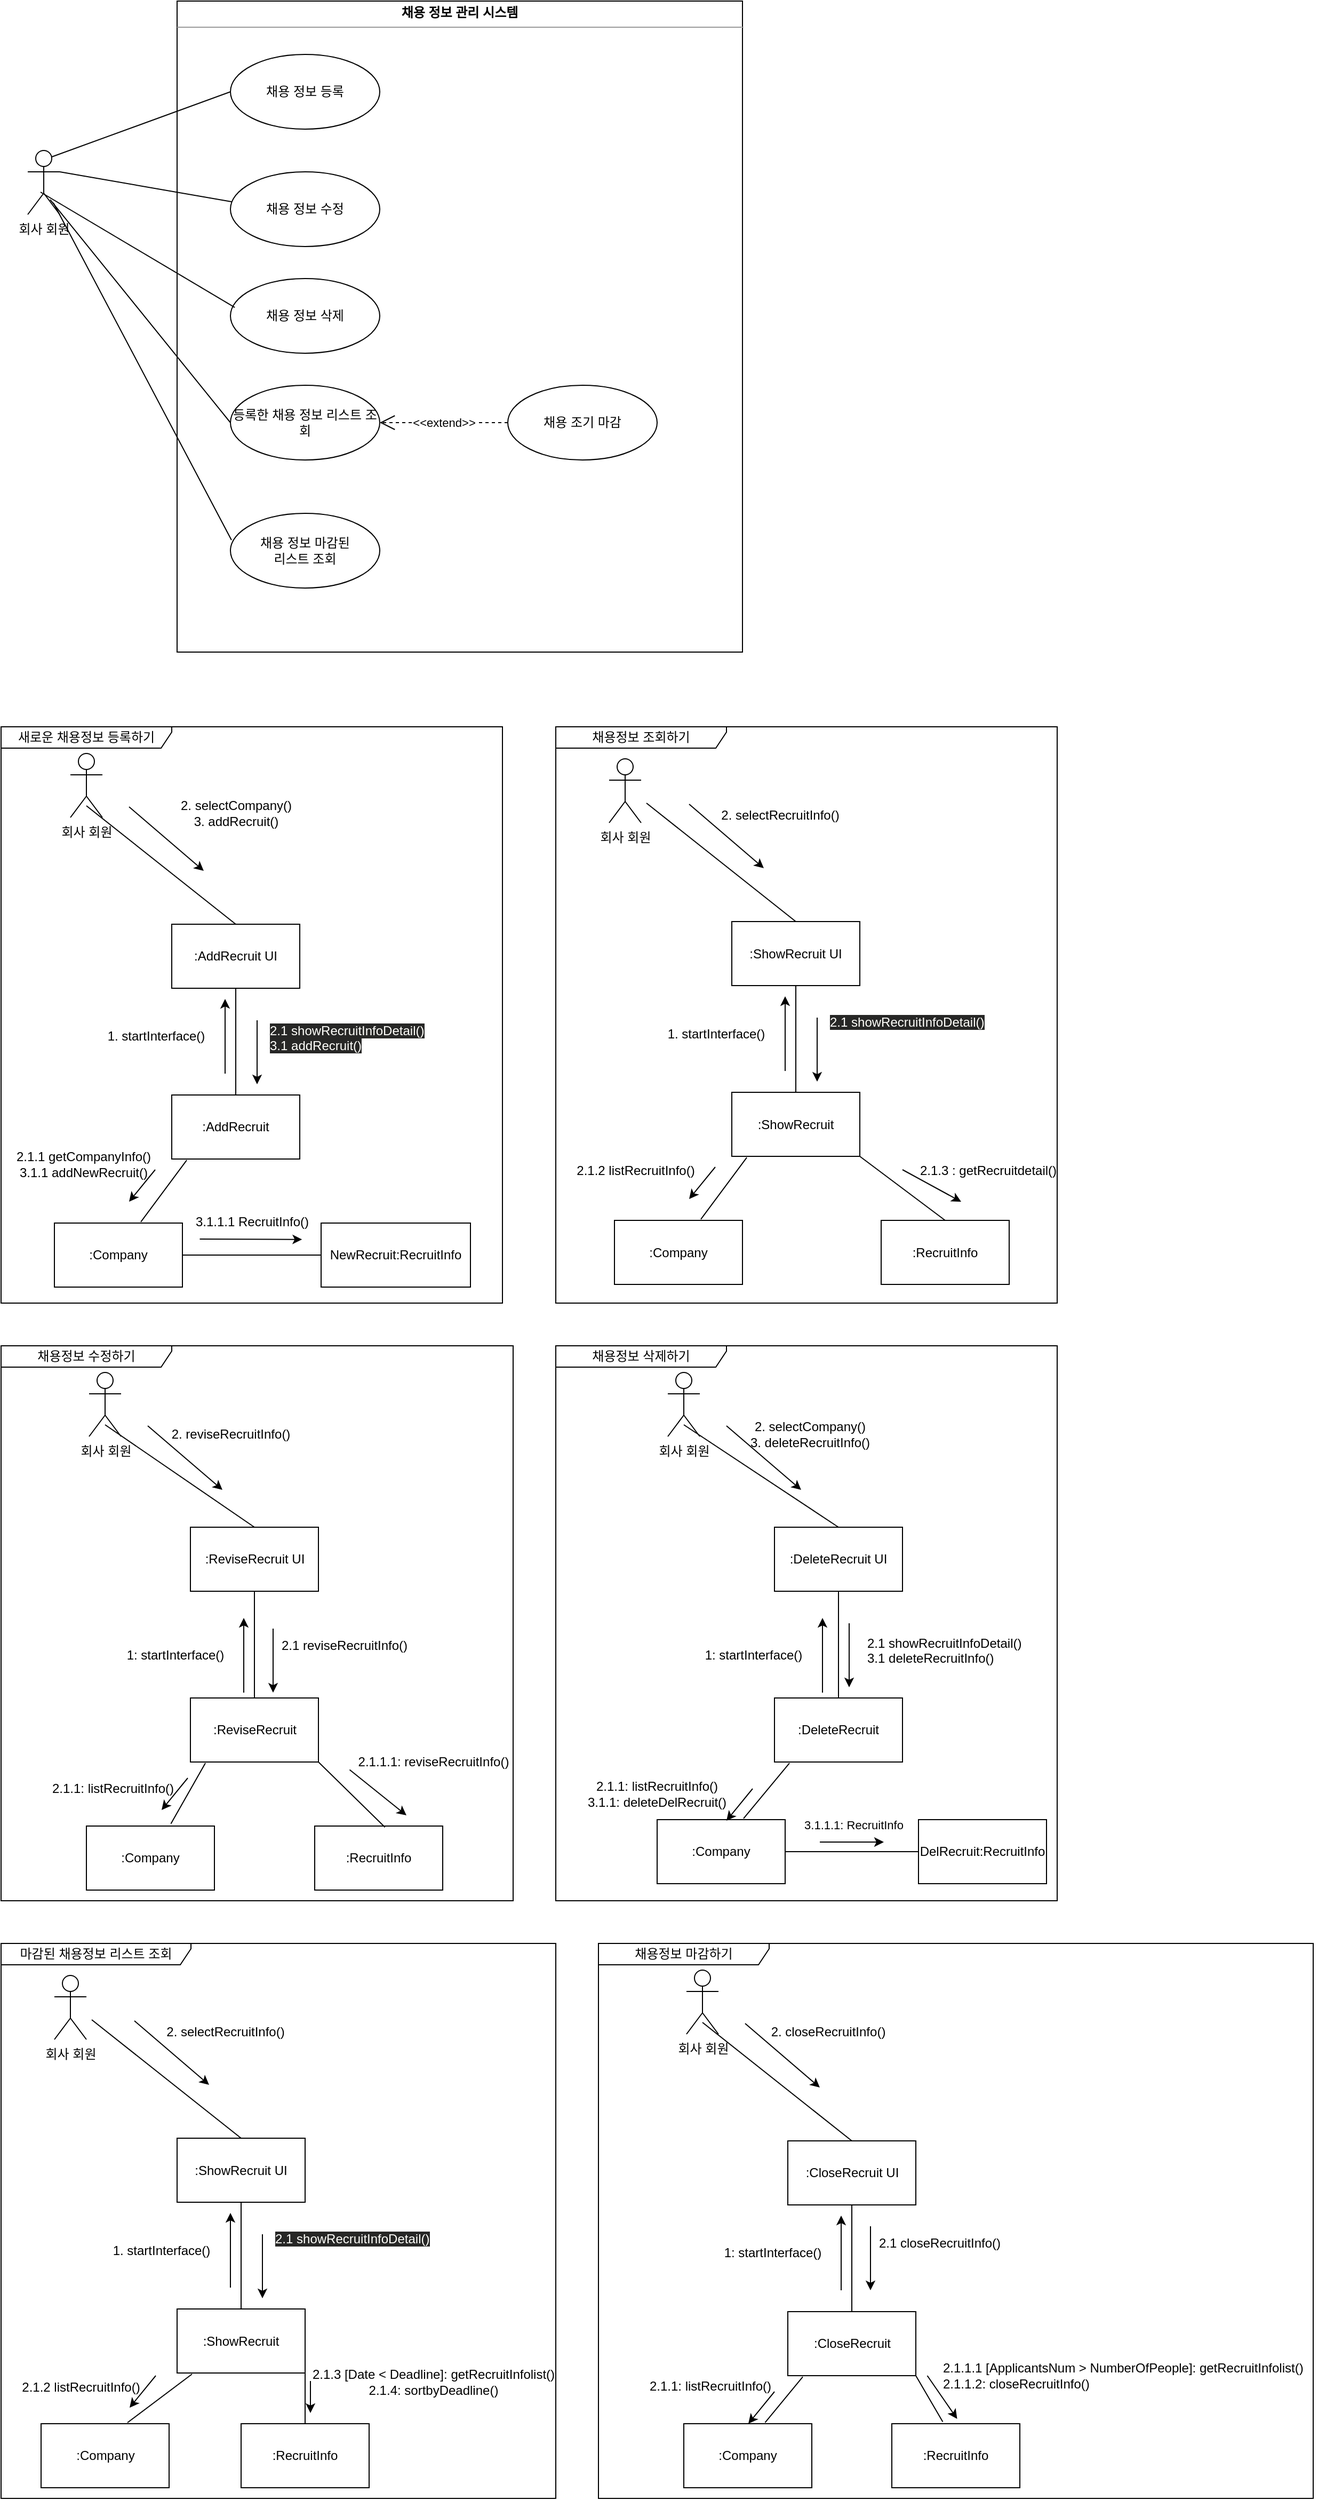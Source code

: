 <mxfile version="21.2.9" type="google">
  <diagram name="Page-1" id="b5b7bab2-c9e2-2cf4-8b2a-24fd1a2a6d21">
    <mxGraphModel grid="1" page="1" gridSize="10" guides="1" tooltips="1" connect="1" arrows="1" fold="1" pageScale="1" pageWidth="827" pageHeight="1169" background="none" math="0" shadow="0">
      <root>
        <mxCell id="0" />
        <mxCell id="1" parent="0" />
        <mxCell id="THvIdB2N3yqFJeVhvD4z-1" value="&lt;p style=&quot;margin:0px;margin-top:4px;text-align:center;&quot;&gt;&lt;b&gt;채용 정보 관리 시스템&lt;/b&gt;&lt;/p&gt;&lt;hr size=&quot;1&quot;&gt;&lt;div style=&quot;height:2px;&quot;&gt;&lt;/div&gt;" style="verticalAlign=top;align=left;overflow=fill;fontSize=12;fontFamily=Helvetica;html=1;whiteSpace=wrap;" vertex="1" parent="1">
          <mxGeometry x="165" y="20" width="530" height="610" as="geometry" />
        </mxCell>
        <mxCell id="THvIdB2N3yqFJeVhvD4z-2" value="회사 회원" style="shape=umlActor;verticalLabelPosition=bottom;verticalAlign=top;html=1;" vertex="1" parent="1">
          <mxGeometry x="25" y="160" width="30" height="60" as="geometry" />
        </mxCell>
        <mxCell id="THvIdB2N3yqFJeVhvD4z-3" value="채용 정보 등록" style="ellipse;whiteSpace=wrap;html=1;" vertex="1" parent="1">
          <mxGeometry x="215" y="70" width="140" height="70" as="geometry" />
        </mxCell>
        <mxCell id="THvIdB2N3yqFJeVhvD4z-4" value="등록한 채용 정보 리스트 조회" style="ellipse;whiteSpace=wrap;html=1;" vertex="1" parent="1">
          <mxGeometry x="215" y="380" width="140" height="70" as="geometry" />
        </mxCell>
        <mxCell id="THvIdB2N3yqFJeVhvD4z-5" value="채용 정보 마감된 &lt;br&gt;리스트 조회" style="ellipse;whiteSpace=wrap;html=1;" vertex="1" parent="1">
          <mxGeometry x="215" y="500" width="140" height="70" as="geometry" />
        </mxCell>
        <mxCell id="THvIdB2N3yqFJeVhvD4z-6" value="채용 정보 수정" style="ellipse;whiteSpace=wrap;html=1;" vertex="1" parent="1">
          <mxGeometry x="215" y="180" width="140" height="70" as="geometry" />
        </mxCell>
        <mxCell id="THvIdB2N3yqFJeVhvD4z-7" value="채용 조기 마감" style="ellipse;whiteSpace=wrap;html=1;" vertex="1" parent="1">
          <mxGeometry x="475" y="380" width="140" height="70" as="geometry" />
        </mxCell>
        <mxCell id="THvIdB2N3yqFJeVhvD4z-8" value="" style="endArrow=none;html=1;rounded=0;entryX=0;entryY=0.5;entryDx=0;entryDy=0;exitX=0.7;exitY=0.767;exitDx=0;exitDy=0;exitPerimeter=0;" edge="1" parent="1" source="THvIdB2N3yqFJeVhvD4z-2" target="THvIdB2N3yqFJeVhvD4z-4">
          <mxGeometry width="50" height="50" relative="1" as="geometry">
            <mxPoint x="59" y="179" as="sourcePoint" />
            <mxPoint x="227" y="143" as="targetPoint" />
          </mxGeometry>
        </mxCell>
        <mxCell id="THvIdB2N3yqFJeVhvD4z-9" value="" style="endArrow=none;html=1;rounded=0;entryX=0.007;entryY=0.357;entryDx=0;entryDy=0;entryPerimeter=0;exitX=0.8;exitY=0.817;exitDx=0;exitDy=0;exitPerimeter=0;" edge="1" parent="1" source="THvIdB2N3yqFJeVhvD4z-2" target="THvIdB2N3yqFJeVhvD4z-5">
          <mxGeometry width="50" height="50" relative="1" as="geometry">
            <mxPoint x="785" y="240" as="sourcePoint" />
            <mxPoint x="835" y="190" as="targetPoint" />
          </mxGeometry>
        </mxCell>
        <mxCell id="THvIdB2N3yqFJeVhvD4z-10" value="" style="endArrow=none;html=1;rounded=0;entryX=0;entryY=0.5;entryDx=0;entryDy=0;exitX=0.75;exitY=0.1;exitDx=0;exitDy=0;exitPerimeter=0;" edge="1" parent="1" source="THvIdB2N3yqFJeVhvD4z-2" target="THvIdB2N3yqFJeVhvD4z-3">
          <mxGeometry width="50" height="50" relative="1" as="geometry">
            <mxPoint x="5" y="100" as="sourcePoint" />
            <mxPoint x="55" y="50" as="targetPoint" />
          </mxGeometry>
        </mxCell>
        <mxCell id="THvIdB2N3yqFJeVhvD4z-11" value="" style="endArrow=none;html=1;rounded=0;entryX=0.007;entryY=0.4;entryDx=0;entryDy=0;entryPerimeter=0;exitX=1;exitY=0.333;exitDx=0;exitDy=0;exitPerimeter=0;" edge="1" parent="1" source="THvIdB2N3yqFJeVhvD4z-2" target="THvIdB2N3yqFJeVhvD4z-6">
          <mxGeometry width="50" height="50" relative="1" as="geometry">
            <mxPoint x="25" y="304" as="sourcePoint" />
            <mxPoint x="192" y="440" as="targetPoint" />
          </mxGeometry>
        </mxCell>
        <mxCell id="THvIdB2N3yqFJeVhvD4z-12" value="채용 정보 삭제" style="ellipse;whiteSpace=wrap;html=1;" vertex="1" parent="1">
          <mxGeometry x="215" y="280" width="140" height="70" as="geometry" />
        </mxCell>
        <mxCell id="THvIdB2N3yqFJeVhvD4z-13" value="" style="endArrow=none;html=1;rounded=0;entryX=0.029;entryY=0.386;entryDx=0;entryDy=0;entryPerimeter=0;exitX=0.4;exitY=0.65;exitDx=0;exitDy=0;exitPerimeter=0;" edge="1" parent="1" source="THvIdB2N3yqFJeVhvD4z-2" target="THvIdB2N3yqFJeVhvD4z-12">
          <mxGeometry width="50" height="50" relative="1" as="geometry">
            <mxPoint x="65" y="190" as="sourcePoint" />
            <mxPoint x="226" y="218" as="targetPoint" />
          </mxGeometry>
        </mxCell>
        <mxCell id="THvIdB2N3yqFJeVhvD4z-14" value="&amp;lt;&amp;lt;extend&amp;gt;&amp;gt;" style="endArrow=open;endSize=12;dashed=1;html=1;rounded=0;entryX=1;entryY=0.5;entryDx=0;entryDy=0;exitX=0;exitY=0.5;exitDx=0;exitDy=0;" edge="1" parent="1" source="THvIdB2N3yqFJeVhvD4z-7" target="THvIdB2N3yqFJeVhvD4z-4">
          <mxGeometry width="160" relative="1" as="geometry">
            <mxPoint x="445" y="350" as="sourcePoint" />
            <mxPoint x="605" y="350" as="targetPoint" />
          </mxGeometry>
        </mxCell>
        <mxCell id="_EsRxaXNr39jAv2G4_3R-1" value="회사 회원" style="shape=umlActor;verticalLabelPosition=bottom;verticalAlign=top;html=1;" vertex="1" parent="1">
          <mxGeometry x="65" y="725" width="30" height="60" as="geometry" />
        </mxCell>
        <mxCell id="Xb1e7kF9UDghLhpTketb-2" value=":AddRecruit UI" style="rounded=0;whiteSpace=wrap;html=1;" vertex="1" parent="1">
          <mxGeometry x="160" y="885" width="120" height="60" as="geometry" />
        </mxCell>
        <mxCell id="bZW9feNbAllSj9TjUGjz-1" value=":AddRecruit" style="whiteSpace=wrap;html=1;" vertex="1" parent="1">
          <mxGeometry x="160" y="1045" width="120" height="60" as="geometry" />
        </mxCell>
        <mxCell id="bZW9feNbAllSj9TjUGjz-7" value="" style="endArrow=none;html=1;rounded=0;entryX=0.5;entryY=0;entryDx=0;entryDy=0;exitX=0.5;exitY=0.817;exitDx=0;exitDy=0;exitPerimeter=0;" edge="1" parent="1" source="_EsRxaXNr39jAv2G4_3R-1" target="Xb1e7kF9UDghLhpTketb-2">
          <mxGeometry width="50" height="50" relative="1" as="geometry">
            <mxPoint x="200" y="865" as="sourcePoint" />
            <mxPoint x="250" y="815" as="targetPoint" />
          </mxGeometry>
        </mxCell>
        <mxCell id="bZW9feNbAllSj9TjUGjz-8" value="" style="endArrow=none;html=1;rounded=0;entryX=0.5;entryY=0;entryDx=0;entryDy=0;exitX=0.5;exitY=1;exitDx=0;exitDy=0;" edge="1" parent="1" source="Xb1e7kF9UDghLhpTketb-2" target="bZW9feNbAllSj9TjUGjz-1">
          <mxGeometry width="50" height="50" relative="1" as="geometry">
            <mxPoint x="295" y="1045" as="sourcePoint" />
            <mxPoint x="80" y="1055" as="targetPoint" />
          </mxGeometry>
        </mxCell>
        <mxCell id="bZW9feNbAllSj9TjUGjz-10" value="" style="endArrow=classic;html=1;rounded=0;" edge="1" parent="1">
          <mxGeometry width="50" height="50" relative="1" as="geometry">
            <mxPoint x="120" y="775" as="sourcePoint" />
            <mxPoint x="190" y="835" as="targetPoint" />
            <Array as="points" />
          </mxGeometry>
        </mxCell>
        <mxCell id="bZW9feNbAllSj9TjUGjz-18" value="" style="endArrow=classic;html=1;rounded=0;" edge="1" parent="1">
          <mxGeometry width="50" height="50" relative="1" as="geometry">
            <mxPoint x="240" y="975" as="sourcePoint" />
            <mxPoint x="240" y="1035" as="targetPoint" />
          </mxGeometry>
        </mxCell>
        <mxCell id="bZW9feNbAllSj9TjUGjz-19" value="&lt;span data-darkreader-inline-bgcolor=&quot;&quot; data-darkreader-inline-color=&quot;&quot; style=&quot;color: rgb(255, 255, 251); font-family: Helvetica; font-size: 12px; font-style: normal; font-variant-ligatures: normal; font-variant-caps: normal; font-weight: 400; letter-spacing: normal; orphans: 2; text-align: center; text-indent: 0px; text-transform: none; widows: 2; word-spacing: 0px; -webkit-text-stroke-width: 0px; background-color: rgb(39, 39, 38); text-decoration-thickness: initial; text-decoration-style: initial; text-decoration-color: initial; float: none; --darkreader-inline-color: #ffffec; --darkreader-inline-bgcolor: #2b2b29; display: inline !important;&quot;&gt;2.1 showRecruitInfoDetail()&lt;br&gt;3.1 addRecruit()&lt;br&gt;&lt;/span&gt;" style="text;whiteSpace=wrap;html=1;" vertex="1" parent="1">
          <mxGeometry x="250" y="971" width="156" height="20" as="geometry" />
        </mxCell>
        <mxCell id="bZW9feNbAllSj9TjUGjz-21" value="새로운 채용정보 등록하기" style="shape=umlFrame;whiteSpace=wrap;html=1;pointerEvents=0;width=160;height=20;" vertex="1" parent="1">
          <mxGeometry y="700" width="470" height="540" as="geometry" />
        </mxCell>
        <mxCell id="K71paMH0ZI0jcNfA3QA--1" value="NewRecruit:RecruitInfo" style="whiteSpace=wrap;html=1;" vertex="1" parent="1">
          <mxGeometry x="300" y="1165" width="140" height="60" as="geometry" />
        </mxCell>
        <mxCell id="K71paMH0ZI0jcNfA3QA--2" value=":Company" style="whiteSpace=wrap;html=1;" vertex="1" parent="1">
          <mxGeometry x="50" y="1165" width="120" height="60" as="geometry" />
        </mxCell>
        <mxCell id="K71paMH0ZI0jcNfA3QA--4" value="" style="endArrow=none;html=1;rounded=0;entryX=0.117;entryY=1.017;entryDx=0;entryDy=0;entryPerimeter=0;exitX=0.675;exitY=-0.017;exitDx=0;exitDy=0;exitPerimeter=0;" edge="1" parent="1" source="K71paMH0ZI0jcNfA3QA--2" target="bZW9feNbAllSj9TjUGjz-1">
          <mxGeometry width="50" height="50" relative="1" as="geometry">
            <mxPoint x="220" y="1015" as="sourcePoint" />
            <mxPoint x="270" y="965" as="targetPoint" />
          </mxGeometry>
        </mxCell>
        <mxCell id="K71paMH0ZI0jcNfA3QA--5" value="2.1.1 getCompanyInfo()&lt;br&gt;3.1.1 addNewRecruit()" style="text;html=1;strokeColor=none;fillColor=none;align=center;verticalAlign=middle;whiteSpace=wrap;rounded=0;" vertex="1" parent="1">
          <mxGeometry x="10" y="1095" width="135" height="30" as="geometry" />
        </mxCell>
        <mxCell id="K71paMH0ZI0jcNfA3QA--6" value="1. startInterface()" style="text;html=1;align=center;verticalAlign=middle;resizable=0;points=[];autosize=1;strokeColor=none;fillColor=none;" vertex="1" parent="1">
          <mxGeometry x="90" y="975" width="110" height="30" as="geometry" />
        </mxCell>
        <mxCell id="K71paMH0ZI0jcNfA3QA--7" value="" style="endArrow=classic;html=1;rounded=0;" edge="1" parent="1">
          <mxGeometry width="50" height="50" relative="1" as="geometry">
            <mxPoint x="210" y="1025" as="sourcePoint" />
            <mxPoint x="210" y="955" as="targetPoint" />
          </mxGeometry>
        </mxCell>
        <mxCell id="K71paMH0ZI0jcNfA3QA--8" value="2. selectCompany()&lt;br&gt;3. addRecruit()" style="text;html=1;align=center;verticalAlign=middle;resizable=0;points=[];autosize=1;strokeColor=none;fillColor=none;" vertex="1" parent="1">
          <mxGeometry x="155" y="761" width="130" height="40" as="geometry" />
        </mxCell>
        <mxCell id="K71paMH0ZI0jcNfA3QA--10" value="" style="endArrow=classic;html=1;rounded=0;" edge="1" parent="1">
          <mxGeometry width="50" height="50" relative="1" as="geometry">
            <mxPoint x="144.5" y="1115" as="sourcePoint" />
            <mxPoint x="120" y="1145" as="targetPoint" />
          </mxGeometry>
        </mxCell>
        <mxCell id="K71paMH0ZI0jcNfA3QA--27" value="회사 회원" style="shape=umlActor;verticalLabelPosition=bottom;verticalAlign=top;html=1;" vertex="1" parent="1">
          <mxGeometry x="570" y="730" width="30" height="60" as="geometry" />
        </mxCell>
        <mxCell id="K71paMH0ZI0jcNfA3QA--28" value=":ShowRecruit UI" style="rounded=0;whiteSpace=wrap;html=1;" vertex="1" parent="1">
          <mxGeometry x="685" y="882.5" width="120" height="60" as="geometry" />
        </mxCell>
        <mxCell id="K71paMH0ZI0jcNfA3QA--29" value=":ShowRecruit" style="whiteSpace=wrap;html=1;" vertex="1" parent="1">
          <mxGeometry x="685" y="1042.5" width="120" height="60" as="geometry" />
        </mxCell>
        <mxCell id="K71paMH0ZI0jcNfA3QA--30" value="" style="endArrow=none;html=1;rounded=0;entryX=0.5;entryY=0;entryDx=0;entryDy=0;exitX=0.5;exitY=0.817;exitDx=0;exitDy=0;exitPerimeter=0;" edge="1" parent="1" target="K71paMH0ZI0jcNfA3QA--28">
          <mxGeometry width="50" height="50" relative="1" as="geometry">
            <mxPoint x="605" y="771.52" as="sourcePoint" />
            <mxPoint x="775" y="812.5" as="targetPoint" />
          </mxGeometry>
        </mxCell>
        <mxCell id="K71paMH0ZI0jcNfA3QA--31" value="" style="endArrow=none;html=1;rounded=0;entryX=0.5;entryY=0;entryDx=0;entryDy=0;exitX=0.5;exitY=1;exitDx=0;exitDy=0;" edge="1" parent="1" source="K71paMH0ZI0jcNfA3QA--28" target="K71paMH0ZI0jcNfA3QA--29">
          <mxGeometry width="50" height="50" relative="1" as="geometry">
            <mxPoint x="820" y="1042.5" as="sourcePoint" />
            <mxPoint x="605" y="1052.5" as="targetPoint" />
          </mxGeometry>
        </mxCell>
        <mxCell id="K71paMH0ZI0jcNfA3QA--32" value="" style="endArrow=classic;html=1;rounded=0;" edge="1" parent="1">
          <mxGeometry width="50" height="50" relative="1" as="geometry">
            <mxPoint x="645" y="772.5" as="sourcePoint" />
            <mxPoint x="715" y="832.5" as="targetPoint" />
            <Array as="points" />
          </mxGeometry>
        </mxCell>
        <mxCell id="K71paMH0ZI0jcNfA3QA--33" value="" style="endArrow=classic;html=1;rounded=0;" edge="1" parent="1">
          <mxGeometry width="50" height="50" relative="1" as="geometry">
            <mxPoint x="765" y="972.5" as="sourcePoint" />
            <mxPoint x="765" y="1032.5" as="targetPoint" />
          </mxGeometry>
        </mxCell>
        <mxCell id="K71paMH0ZI0jcNfA3QA--34" value="&lt;span data-darkreader-inline-bgcolor=&quot;&quot; data-darkreader-inline-color=&quot;&quot; style=&quot;color: rgb(255, 255, 251); font-family: Helvetica; font-size: 12px; font-style: normal; font-variant-ligatures: normal; font-variant-caps: normal; font-weight: 400; letter-spacing: normal; orphans: 2; text-align: center; text-indent: 0px; text-transform: none; widows: 2; word-spacing: 0px; -webkit-text-stroke-width: 0px; background-color: rgb(39, 39, 38); text-decoration-thickness: initial; text-decoration-style: initial; text-decoration-color: initial; float: none; --darkreader-inline-color: #ffffec; --darkreader-inline-bgcolor: #2b2b29; display: inline !important;&quot;&gt;2.1 showRecruitInfoDetail()&lt;/span&gt;" style="text;whiteSpace=wrap;html=1;" vertex="1" parent="1">
          <mxGeometry x="775" y="962.5" width="185" height="20" as="geometry" />
        </mxCell>
        <mxCell id="K71paMH0ZI0jcNfA3QA--35" value="채용정보 조회하기" style="shape=umlFrame;whiteSpace=wrap;html=1;pointerEvents=0;width=160;height=20;" vertex="1" parent="1">
          <mxGeometry x="520" y="700" width="470" height="540" as="geometry" />
        </mxCell>
        <mxCell id="K71paMH0ZI0jcNfA3QA--36" value=":RecruitInfo" style="whiteSpace=wrap;html=1;" vertex="1" parent="1">
          <mxGeometry x="825" y="1162.5" width="120" height="60" as="geometry" />
        </mxCell>
        <mxCell id="K71paMH0ZI0jcNfA3QA--37" value=":Company" style="whiteSpace=wrap;html=1;" vertex="1" parent="1">
          <mxGeometry x="575" y="1162.5" width="120" height="60" as="geometry" />
        </mxCell>
        <mxCell id="K71paMH0ZI0jcNfA3QA--38" value="" style="endArrow=none;html=1;rounded=0;entryX=0.5;entryY=0;entryDx=0;entryDy=0;exitX=1;exitY=1;exitDx=0;exitDy=0;" edge="1" parent="1" source="K71paMH0ZI0jcNfA3QA--29" target="K71paMH0ZI0jcNfA3QA--36">
          <mxGeometry width="50" height="50" relative="1" as="geometry">
            <mxPoint x="745" y="1012.5" as="sourcePoint" />
            <mxPoint x="795" y="962.5" as="targetPoint" />
          </mxGeometry>
        </mxCell>
        <mxCell id="K71paMH0ZI0jcNfA3QA--39" value="" style="endArrow=none;html=1;rounded=0;entryX=0.117;entryY=1.017;entryDx=0;entryDy=0;entryPerimeter=0;exitX=0.675;exitY=-0.017;exitDx=0;exitDy=0;exitPerimeter=0;" edge="1" parent="1" source="K71paMH0ZI0jcNfA3QA--37" target="K71paMH0ZI0jcNfA3QA--29">
          <mxGeometry width="50" height="50" relative="1" as="geometry">
            <mxPoint x="745" y="1012.5" as="sourcePoint" />
            <mxPoint x="795" y="962.5" as="targetPoint" />
          </mxGeometry>
        </mxCell>
        <mxCell id="K71paMH0ZI0jcNfA3QA--40" value="&lt;span style=&quot;text-align: left;&quot;&gt;2.1.2 listRecruitInfo()&lt;/span&gt;" style="text;html=1;strokeColor=none;fillColor=none;align=center;verticalAlign=middle;whiteSpace=wrap;rounded=0;" vertex="1" parent="1">
          <mxGeometry x="530" y="1100.5" width="130" height="30" as="geometry" />
        </mxCell>
        <mxCell id="K71paMH0ZI0jcNfA3QA--41" value="1. startInterface()" style="text;html=1;align=center;verticalAlign=middle;resizable=0;points=[];autosize=1;strokeColor=none;fillColor=none;" vertex="1" parent="1">
          <mxGeometry x="615" y="972.5" width="110" height="30" as="geometry" />
        </mxCell>
        <mxCell id="K71paMH0ZI0jcNfA3QA--42" value="" style="endArrow=classic;html=1;rounded=0;" edge="1" parent="1">
          <mxGeometry width="50" height="50" relative="1" as="geometry">
            <mxPoint x="735" y="1022.5" as="sourcePoint" />
            <mxPoint x="735" y="952.5" as="targetPoint" />
          </mxGeometry>
        </mxCell>
        <mxCell id="K71paMH0ZI0jcNfA3QA--43" value="2. selectRecruitInfo()" style="text;html=1;align=center;verticalAlign=middle;resizable=0;points=[];autosize=1;strokeColor=none;fillColor=none;" vertex="1" parent="1">
          <mxGeometry x="665" y="767.5" width="130" height="30" as="geometry" />
        </mxCell>
        <mxCell id="K71paMH0ZI0jcNfA3QA--44" value="" style="endArrow=classic;html=1;rounded=0;" edge="1" parent="1">
          <mxGeometry width="50" height="50" relative="1" as="geometry">
            <mxPoint x="669.5" y="1112.5" as="sourcePoint" />
            <mxPoint x="645" y="1142.5" as="targetPoint" />
          </mxGeometry>
        </mxCell>
        <mxCell id="K71paMH0ZI0jcNfA3QA--61" value="2.1.3 : getRecruitdetail()" style="text;html=1;align=center;verticalAlign=middle;resizable=0;points=[];autosize=1;strokeColor=none;fillColor=none;" vertex="1" parent="1">
          <mxGeometry x="850" y="1100.5" width="150" height="30" as="geometry" />
        </mxCell>
        <mxCell id="K71paMH0ZI0jcNfA3QA--93" value="회사 회원" style="shape=umlActor;verticalLabelPosition=bottom;verticalAlign=top;html=1;" vertex="1" parent="1">
          <mxGeometry x="82.5" y="1305" width="30" height="60" as="geometry" />
        </mxCell>
        <mxCell id="K71paMH0ZI0jcNfA3QA--94" value=":ReviseRecruit UI" style="rounded=0;whiteSpace=wrap;html=1;" vertex="1" parent="1">
          <mxGeometry x="177.5" y="1450" width="120" height="60" as="geometry" />
        </mxCell>
        <mxCell id="K71paMH0ZI0jcNfA3QA--95" value=":ReviseRecruit" style="whiteSpace=wrap;html=1;" vertex="1" parent="1">
          <mxGeometry x="177.5" y="1610" width="120" height="60" as="geometry" />
        </mxCell>
        <mxCell id="K71paMH0ZI0jcNfA3QA--96" value="" style="endArrow=none;html=1;rounded=0;entryX=0.5;entryY=0;entryDx=0;entryDy=0;exitX=0.5;exitY=0.817;exitDx=0;exitDy=0;exitPerimeter=0;" edge="1" parent="1" source="K71paMH0ZI0jcNfA3QA--93" target="K71paMH0ZI0jcNfA3QA--94">
          <mxGeometry width="50" height="50" relative="1" as="geometry">
            <mxPoint x="217.5" y="1445" as="sourcePoint" />
            <mxPoint x="267.5" y="1395" as="targetPoint" />
          </mxGeometry>
        </mxCell>
        <mxCell id="K71paMH0ZI0jcNfA3QA--97" value="" style="endArrow=none;html=1;rounded=0;entryX=0.5;entryY=0;entryDx=0;entryDy=0;exitX=0.5;exitY=1;exitDx=0;exitDy=0;" edge="1" parent="1" source="K71paMH0ZI0jcNfA3QA--94" target="K71paMH0ZI0jcNfA3QA--95">
          <mxGeometry width="50" height="50" relative="1" as="geometry">
            <mxPoint x="312.5" y="1625" as="sourcePoint" />
            <mxPoint x="97.5" y="1635" as="targetPoint" />
          </mxGeometry>
        </mxCell>
        <mxCell id="K71paMH0ZI0jcNfA3QA--98" value="" style="endArrow=classic;html=1;rounded=0;" edge="1" parent="1">
          <mxGeometry width="50" height="50" relative="1" as="geometry">
            <mxPoint x="137.5" y="1355" as="sourcePoint" />
            <mxPoint x="207.5" y="1415" as="targetPoint" />
            <Array as="points" />
          </mxGeometry>
        </mxCell>
        <mxCell id="K71paMH0ZI0jcNfA3QA--99" value="" style="endArrow=classic;html=1;rounded=0;" edge="1" parent="1">
          <mxGeometry width="50" height="50" relative="1" as="geometry">
            <mxPoint x="255" y="1545" as="sourcePoint" />
            <mxPoint x="255" y="1605" as="targetPoint" />
          </mxGeometry>
        </mxCell>
        <mxCell id="K71paMH0ZI0jcNfA3QA--100" value="2.1 reviseRecruitInfo()" style="text;whiteSpace=wrap;html=1;" vertex="1" parent="1">
          <mxGeometry x="261" y="1547" width="122.5" height="15" as="geometry" />
        </mxCell>
        <mxCell id="K71paMH0ZI0jcNfA3QA--101" value="채용정보 수정하기" style="shape=umlFrame;whiteSpace=wrap;html=1;pointerEvents=0;width=160;height=20;" vertex="1" parent="1">
          <mxGeometry y="1280" width="480" height="520" as="geometry" />
        </mxCell>
        <mxCell id="K71paMH0ZI0jcNfA3QA--102" value=":RecruitInfo" style="whiteSpace=wrap;html=1;" vertex="1" parent="1">
          <mxGeometry x="294" y="1730" width="120" height="60" as="geometry" />
        </mxCell>
        <mxCell id="K71paMH0ZI0jcNfA3QA--103" value=":Company" style="whiteSpace=wrap;html=1;" vertex="1" parent="1">
          <mxGeometry x="80" y="1730" width="120" height="60" as="geometry" />
        </mxCell>
        <mxCell id="K71paMH0ZI0jcNfA3QA--104" value="" style="endArrow=none;html=1;rounded=0;entryX=0.549;entryY=0.019;entryDx=0;entryDy=0;exitX=1;exitY=1;exitDx=0;exitDy=0;entryPerimeter=0;" edge="1" parent="1" source="K71paMH0ZI0jcNfA3QA--95" target="K71paMH0ZI0jcNfA3QA--102">
          <mxGeometry width="50" height="50" relative="1" as="geometry">
            <mxPoint x="237.5" y="1595" as="sourcePoint" />
            <mxPoint x="377.5" y="1745.0" as="targetPoint" />
          </mxGeometry>
        </mxCell>
        <mxCell id="K71paMH0ZI0jcNfA3QA--105" value="" style="endArrow=none;html=1;rounded=0;entryX=0.117;entryY=1.017;entryDx=0;entryDy=0;entryPerimeter=0;exitX=0.66;exitY=-0.036;exitDx=0;exitDy=0;exitPerimeter=0;" edge="1" parent="1" source="K71paMH0ZI0jcNfA3QA--103" target="K71paMH0ZI0jcNfA3QA--95">
          <mxGeometry width="50" height="50" relative="1" as="geometry">
            <mxPoint x="148.5" y="1743.98" as="sourcePoint" />
            <mxPoint x="287.5" y="1545" as="targetPoint" />
          </mxGeometry>
        </mxCell>
        <mxCell id="K71paMH0ZI0jcNfA3QA--106" value="&lt;span style=&quot;text-align: left;&quot;&gt;2.1.1: listRecruitInfo(&lt;/span&gt;&lt;span style=&quot;text-align: left;&quot;&gt;)&lt;/span&gt;" style="text;html=1;strokeColor=none;fillColor=none;align=center;verticalAlign=middle;whiteSpace=wrap;rounded=0;" vertex="1" parent="1">
          <mxGeometry x="40" y="1685" width="130" height="20" as="geometry" />
        </mxCell>
        <mxCell id="K71paMH0ZI0jcNfA3QA--107" value="1: startInterface()" style="text;html=1;align=center;verticalAlign=middle;resizable=0;points=[];autosize=1;strokeColor=none;fillColor=none;" vertex="1" parent="1">
          <mxGeometry x="107.5" y="1555" width="110" height="30" as="geometry" />
        </mxCell>
        <mxCell id="K71paMH0ZI0jcNfA3QA--108" value="" style="endArrow=classic;html=1;rounded=0;" edge="1" parent="1">
          <mxGeometry width="50" height="50" relative="1" as="geometry">
            <mxPoint x="227.5" y="1605" as="sourcePoint" />
            <mxPoint x="227.5" y="1535" as="targetPoint" />
          </mxGeometry>
        </mxCell>
        <mxCell id="K71paMH0ZI0jcNfA3QA--109" value="2. reviseRecruitInfo()" style="text;html=1;align=center;verticalAlign=middle;resizable=0;points=[];autosize=1;strokeColor=none;fillColor=none;" vertex="1" parent="1">
          <mxGeometry x="150" y="1348" width="130" height="30" as="geometry" />
        </mxCell>
        <mxCell id="K71paMH0ZI0jcNfA3QA--110" value="" style="endArrow=classic;html=1;rounded=0;" edge="1" parent="1">
          <mxGeometry width="50" height="50" relative="1" as="geometry">
            <mxPoint x="175" y="1685" as="sourcePoint" />
            <mxPoint x="150.5" y="1715" as="targetPoint" />
          </mxGeometry>
        </mxCell>
        <mxCell id="K71paMH0ZI0jcNfA3QA--121" value="2.1.1.1: reviseRecruitInfo()" style="text;html=1;align=center;verticalAlign=middle;resizable=0;points=[];autosize=1;strokeColor=none;fillColor=none;" vertex="1" parent="1">
          <mxGeometry x="325" y="1655" width="160" height="30" as="geometry" />
        </mxCell>
        <mxCell id="K71paMH0ZI0jcNfA3QA--260" value="" style="endArrow=classic;html=1;rounded=0;" edge="1" parent="1">
          <mxGeometry width="50" height="50" relative="1" as="geometry">
            <mxPoint x="845" y="1115" as="sourcePoint" />
            <mxPoint x="900" y="1145" as="targetPoint" />
            <Array as="points" />
          </mxGeometry>
        </mxCell>
        <mxCell id="K71paMH0ZI0jcNfA3QA--261" value="" style="endArrow=classic;html=1;rounded=0;exitX=0.011;exitY=0.743;exitDx=0;exitDy=0;exitPerimeter=0;" edge="1" parent="1" source="K71paMH0ZI0jcNfA3QA--121">
          <mxGeometry width="50" height="50" relative="1" as="geometry">
            <mxPoint x="350" y="1709" as="sourcePoint" />
            <mxPoint x="380" y="1720" as="targetPoint" />
            <Array as="points" />
          </mxGeometry>
        </mxCell>
        <mxCell id="EixyRkAgwoJFA63Q9zNU-20" value="회사 회원" style="shape=umlActor;verticalLabelPosition=bottom;verticalAlign=top;html=1;" vertex="1" parent="1">
          <mxGeometry x="625" y="1305" width="30" height="60" as="geometry" />
        </mxCell>
        <mxCell id="EixyRkAgwoJFA63Q9zNU-21" value=":DeleteRecruit UI" style="rounded=0;whiteSpace=wrap;html=1;" vertex="1" parent="1">
          <mxGeometry x="725" y="1450" width="120" height="60" as="geometry" />
        </mxCell>
        <mxCell id="EixyRkAgwoJFA63Q9zNU-22" value=":DeleteRecruit" style="whiteSpace=wrap;html=1;" vertex="1" parent="1">
          <mxGeometry x="725" y="1610" width="120" height="60" as="geometry" />
        </mxCell>
        <mxCell id="EixyRkAgwoJFA63Q9zNU-23" value="" style="endArrow=none;html=1;rounded=0;entryX=0.5;entryY=0;entryDx=0;entryDy=0;exitX=0.5;exitY=0.817;exitDx=0;exitDy=0;exitPerimeter=0;" edge="1" parent="1" source="EixyRkAgwoJFA63Q9zNU-20" target="EixyRkAgwoJFA63Q9zNU-21">
          <mxGeometry width="50" height="50" relative="1" as="geometry">
            <mxPoint x="760" y="1445" as="sourcePoint" />
            <mxPoint x="810" y="1395" as="targetPoint" />
          </mxGeometry>
        </mxCell>
        <mxCell id="EixyRkAgwoJFA63Q9zNU-24" value="" style="endArrow=none;html=1;rounded=0;entryX=0.5;entryY=0;entryDx=0;entryDy=0;exitX=0.5;exitY=1;exitDx=0;exitDy=0;" edge="1" parent="1" source="EixyRkAgwoJFA63Q9zNU-21" target="EixyRkAgwoJFA63Q9zNU-22">
          <mxGeometry width="50" height="50" relative="1" as="geometry">
            <mxPoint x="855" y="1625" as="sourcePoint" />
            <mxPoint x="640" y="1635" as="targetPoint" />
          </mxGeometry>
        </mxCell>
        <mxCell id="EixyRkAgwoJFA63Q9zNU-25" value="" style="endArrow=classic;html=1;rounded=0;" edge="1" parent="1">
          <mxGeometry width="50" height="50" relative="1" as="geometry">
            <mxPoint x="680" y="1355" as="sourcePoint" />
            <mxPoint x="750" y="1415" as="targetPoint" />
            <Array as="points" />
          </mxGeometry>
        </mxCell>
        <mxCell id="EixyRkAgwoJFA63Q9zNU-26" value="" style="endArrow=classic;html=1;rounded=0;" edge="1" parent="1">
          <mxGeometry width="50" height="50" relative="1" as="geometry">
            <mxPoint x="795" y="1540" as="sourcePoint" />
            <mxPoint x="795" y="1600" as="targetPoint" />
          </mxGeometry>
        </mxCell>
        <mxCell id="EixyRkAgwoJFA63Q9zNU-27" value="2.1 showRecruitInfoDetail()&lt;br&gt;3.1 deleteRecruitInfo()" style="text;whiteSpace=wrap;html=1;" vertex="1" parent="1">
          <mxGeometry x="810" y="1545" width="156" height="20" as="geometry" />
        </mxCell>
        <mxCell id="EixyRkAgwoJFA63Q9zNU-28" value="채용정보 삭제하기" style="shape=umlFrame;whiteSpace=wrap;html=1;pointerEvents=0;width=160;height=20;" vertex="1" parent="1">
          <mxGeometry x="520" y="1280" width="470" height="520" as="geometry" />
        </mxCell>
        <mxCell id="EixyRkAgwoJFA63Q9zNU-29" value="DelRecruit:RecruitInfo" style="whiteSpace=wrap;html=1;" vertex="1" parent="1">
          <mxGeometry x="860" y="1724" width="120" height="60" as="geometry" />
        </mxCell>
        <mxCell id="EixyRkAgwoJFA63Q9zNU-30" value=":Company" style="whiteSpace=wrap;html=1;" vertex="1" parent="1">
          <mxGeometry x="615" y="1724" width="120" height="60" as="geometry" />
        </mxCell>
        <mxCell id="EixyRkAgwoJFA63Q9zNU-32" value="" style="endArrow=none;html=1;rounded=0;entryX=0.117;entryY=1.017;entryDx=0;entryDy=0;entryPerimeter=0;exitX=0.675;exitY=-0.017;exitDx=0;exitDy=0;exitPerimeter=0;" edge="1" parent="1" source="EixyRkAgwoJFA63Q9zNU-30" target="EixyRkAgwoJFA63Q9zNU-22">
          <mxGeometry width="50" height="50" relative="1" as="geometry">
            <mxPoint x="780" y="1595" as="sourcePoint" />
            <mxPoint x="830" y="1545" as="targetPoint" />
          </mxGeometry>
        </mxCell>
        <mxCell id="EixyRkAgwoJFA63Q9zNU-33" value="1: startInterface()" style="text;html=1;align=center;verticalAlign=middle;resizable=0;points=[];autosize=1;strokeColor=none;fillColor=none;" vertex="1" parent="1">
          <mxGeometry x="650" y="1555" width="110" height="30" as="geometry" />
        </mxCell>
        <mxCell id="EixyRkAgwoJFA63Q9zNU-34" value="" style="endArrow=classic;html=1;rounded=0;" edge="1" parent="1">
          <mxGeometry width="50" height="50" relative="1" as="geometry">
            <mxPoint x="770" y="1605" as="sourcePoint" />
            <mxPoint x="770" y="1535" as="targetPoint" />
          </mxGeometry>
        </mxCell>
        <mxCell id="EixyRkAgwoJFA63Q9zNU-35" value="2. selectCompany()&lt;br&gt;3. deleteRecruitInfo()" style="text;html=1;align=center;verticalAlign=middle;resizable=0;points=[];autosize=1;strokeColor=none;fillColor=none;" vertex="1" parent="1">
          <mxGeometry x="687.5" y="1343" width="140" height="40" as="geometry" />
        </mxCell>
        <mxCell id="EixyRkAgwoJFA63Q9zNU-36" value="" style="endArrow=classic;html=1;rounded=0;" edge="1" parent="1">
          <mxGeometry width="50" height="50" relative="1" as="geometry">
            <mxPoint x="704.5" y="1695" as="sourcePoint" />
            <mxPoint x="680" y="1725" as="targetPoint" />
          </mxGeometry>
        </mxCell>
        <mxCell id="EixyRkAgwoJFA63Q9zNU-40" value="&lt;span style=&quot;text-align: left;&quot;&gt;2.1.1: listRecruitInfo()&lt;/span&gt;&lt;br data-darkreader-inline-border=&quot;&quot; style=&quot;border-color: var(--darkreader-border--border-color); text-align: left; --darkreader-inline-border: var(--darkreader-border--darkreader-border--border-color);&quot;&gt;&lt;span style=&quot;text-align: left;&quot;&gt;3.1.1: deleteDelRecruit()&lt;/span&gt;" style="text;html=1;strokeColor=none;fillColor=none;align=center;verticalAlign=middle;whiteSpace=wrap;rounded=0;" vertex="1" parent="1">
          <mxGeometry x="520" y="1685" width="190" height="30" as="geometry" />
        </mxCell>
        <mxCell id="EixyRkAgwoJFA63Q9zNU-69" value="" style="endArrow=none;html=1;rounded=0;entryX=0;entryY=0.5;entryDx=0;entryDy=0;exitX=1;exitY=0.5;exitDx=0;exitDy=0;" edge="1" parent="1" source="K71paMH0ZI0jcNfA3QA--2" target="K71paMH0ZI0jcNfA3QA--1">
          <mxGeometry width="50" height="50" relative="1" as="geometry">
            <mxPoint x="141" y="1174" as="sourcePoint" />
            <mxPoint x="184" y="1116" as="targetPoint" />
          </mxGeometry>
        </mxCell>
        <mxCell id="EixyRkAgwoJFA63Q9zNU-70" value="3.1.1.1 RecruitInfo()" style="text;html=1;align=center;verticalAlign=middle;resizable=0;points=[];autosize=1;strokeColor=none;fillColor=none;" vertex="1" parent="1">
          <mxGeometry x="170" y="1149" width="130" height="30" as="geometry" />
        </mxCell>
        <mxCell id="EixyRkAgwoJFA63Q9zNU-71" value="" style="endArrow=none;html=1;rounded=0;entryX=0;entryY=0.5;entryDx=0;entryDy=0;exitX=1;exitY=0.5;exitDx=0;exitDy=0;" edge="1" parent="1" source="EixyRkAgwoJFA63Q9zNU-30" target="EixyRkAgwoJFA63Q9zNU-29">
          <mxGeometry width="50" height="50" relative="1" as="geometry">
            <mxPoint x="850" y="1695" as="sourcePoint" />
            <mxPoint x="930" y="1755" as="targetPoint" />
          </mxGeometry>
        </mxCell>
        <mxCell id="EixyRkAgwoJFA63Q9zNU-72" value="3.1.1.1: RecruitInfo" style="edgeLabel;html=1;align=center;verticalAlign=middle;resizable=0;points=[];" connectable="0" vertex="1" parent="EixyRkAgwoJFA63Q9zNU-71">
          <mxGeometry x="-0.196" y="3" relative="1" as="geometry">
            <mxPoint x="13" y="-22" as="offset" />
          </mxGeometry>
        </mxCell>
        <mxCell id="OpeE6zxOzzpMG_I_0L6V-6" value="" style="endArrow=classic;html=1;rounded=0;exitX=0.125;exitY=1.033;exitDx=0;exitDy=0;exitPerimeter=0;entryX=0.863;entryY=1.045;entryDx=0;entryDy=0;entryPerimeter=0;" edge="1" parent="1" source="EixyRkAgwoJFA63Q9zNU-70" target="EixyRkAgwoJFA63Q9zNU-70">
          <mxGeometry width="50" height="50" relative="1" as="geometry">
            <mxPoint x="154.5" y="1125" as="sourcePoint" />
            <mxPoint x="130" y="1155" as="targetPoint" />
          </mxGeometry>
        </mxCell>
        <mxCell id="OpeE6zxOzzpMG_I_0L6V-8" value="" style="endArrow=classic;html=1;rounded=0;" edge="1" parent="1">
          <mxGeometry width="50" height="50" relative="1" as="geometry">
            <mxPoint x="767.5" y="1745" as="sourcePoint" />
            <mxPoint x="827.5" y="1745" as="targetPoint" />
          </mxGeometry>
        </mxCell>
        <mxCell id="OpeE6zxOzzpMG_I_0L6V-34" value="회사 회원" style="shape=umlActor;verticalLabelPosition=bottom;verticalAlign=top;html=1;" vertex="1" parent="1">
          <mxGeometry x="50" y="1870" width="30" height="60" as="geometry" />
        </mxCell>
        <mxCell id="OpeE6zxOzzpMG_I_0L6V-35" value=":ShowRecruit UI" style="rounded=0;whiteSpace=wrap;html=1;" vertex="1" parent="1">
          <mxGeometry x="165" y="2022.5" width="120" height="60" as="geometry" />
        </mxCell>
        <mxCell id="OpeE6zxOzzpMG_I_0L6V-36" value=":ShowRecruit" style="whiteSpace=wrap;html=1;" vertex="1" parent="1">
          <mxGeometry x="165" y="2182.5" width="120" height="60" as="geometry" />
        </mxCell>
        <mxCell id="OpeE6zxOzzpMG_I_0L6V-37" value="" style="endArrow=none;html=1;rounded=0;entryX=0.5;entryY=0;entryDx=0;entryDy=0;exitX=0.5;exitY=0.817;exitDx=0;exitDy=0;exitPerimeter=0;" edge="1" parent="1" target="OpeE6zxOzzpMG_I_0L6V-35">
          <mxGeometry width="50" height="50" relative="1" as="geometry">
            <mxPoint x="85" y="1911.52" as="sourcePoint" />
            <mxPoint x="255" y="1952.5" as="targetPoint" />
          </mxGeometry>
        </mxCell>
        <mxCell id="OpeE6zxOzzpMG_I_0L6V-38" value="" style="endArrow=none;html=1;rounded=0;entryX=0.5;entryY=0;entryDx=0;entryDy=0;exitX=0.5;exitY=1;exitDx=0;exitDy=0;" edge="1" parent="1" source="OpeE6zxOzzpMG_I_0L6V-35" target="OpeE6zxOzzpMG_I_0L6V-36">
          <mxGeometry width="50" height="50" relative="1" as="geometry">
            <mxPoint x="300" y="2182.5" as="sourcePoint" />
            <mxPoint x="85" y="2192.5" as="targetPoint" />
          </mxGeometry>
        </mxCell>
        <mxCell id="OpeE6zxOzzpMG_I_0L6V-39" value="" style="endArrow=classic;html=1;rounded=0;" edge="1" parent="1">
          <mxGeometry width="50" height="50" relative="1" as="geometry">
            <mxPoint x="125" y="1912.5" as="sourcePoint" />
            <mxPoint x="195" y="1972.5" as="targetPoint" />
            <Array as="points" />
          </mxGeometry>
        </mxCell>
        <mxCell id="OpeE6zxOzzpMG_I_0L6V-40" value="" style="endArrow=classic;html=1;rounded=0;" edge="1" parent="1">
          <mxGeometry width="50" height="50" relative="1" as="geometry">
            <mxPoint x="245" y="2112.5" as="sourcePoint" />
            <mxPoint x="245" y="2172.5" as="targetPoint" />
          </mxGeometry>
        </mxCell>
        <mxCell id="OpeE6zxOzzpMG_I_0L6V-41" value="&lt;span data-darkreader-inline-bgcolor=&quot;&quot; data-darkreader-inline-color=&quot;&quot; style=&quot;color: rgb(255, 255, 251); font-family: Helvetica; font-size: 12px; font-style: normal; font-variant-ligatures: normal; font-variant-caps: normal; font-weight: 400; letter-spacing: normal; orphans: 2; text-align: center; text-indent: 0px; text-transform: none; widows: 2; word-spacing: 0px; -webkit-text-stroke-width: 0px; background-color: rgb(39, 39, 38); text-decoration-thickness: initial; text-decoration-style: initial; text-decoration-color: initial; float: none; --darkreader-inline-color: #ffffec; --darkreader-inline-bgcolor: #2b2b29; display: inline !important;&quot;&gt;2.1 showRecruitInfoDetail()&lt;/span&gt;" style="text;whiteSpace=wrap;html=1;" vertex="1" parent="1">
          <mxGeometry x="255" y="2102.5" width="185" height="20" as="geometry" />
        </mxCell>
        <mxCell id="OpeE6zxOzzpMG_I_0L6V-42" value="마감된 채용정보 리스트 조회" style="shape=umlFrame;whiteSpace=wrap;html=1;pointerEvents=0;width=178;height=20;" vertex="1" parent="1">
          <mxGeometry y="1840" width="520" height="520" as="geometry" />
        </mxCell>
        <mxCell id="OpeE6zxOzzpMG_I_0L6V-43" value=":RecruitInfo" style="whiteSpace=wrap;html=1;" vertex="1" parent="1">
          <mxGeometry x="225" y="2290" width="120" height="60" as="geometry" />
        </mxCell>
        <mxCell id="OpeE6zxOzzpMG_I_0L6V-44" value=":Company" style="whiteSpace=wrap;html=1;" vertex="1" parent="1">
          <mxGeometry x="37.5" y="2290" width="120" height="60" as="geometry" />
        </mxCell>
        <mxCell id="OpeE6zxOzzpMG_I_0L6V-45" value="" style="endArrow=none;html=1;rounded=0;entryX=0.5;entryY=0;entryDx=0;entryDy=0;exitX=1;exitY=1;exitDx=0;exitDy=0;" edge="1" parent="1" source="OpeE6zxOzzpMG_I_0L6V-36" target="OpeE6zxOzzpMG_I_0L6V-43">
          <mxGeometry width="50" height="50" relative="1" as="geometry">
            <mxPoint x="225" y="2152.5" as="sourcePoint" />
            <mxPoint x="275" y="2102.5" as="targetPoint" />
          </mxGeometry>
        </mxCell>
        <mxCell id="OpeE6zxOzzpMG_I_0L6V-46" value="" style="endArrow=none;html=1;rounded=0;entryX=0.117;entryY=1.017;entryDx=0;entryDy=0;entryPerimeter=0;exitX=0.675;exitY=-0.017;exitDx=0;exitDy=0;exitPerimeter=0;" edge="1" parent="1" source="OpeE6zxOzzpMG_I_0L6V-44" target="OpeE6zxOzzpMG_I_0L6V-36">
          <mxGeometry width="50" height="50" relative="1" as="geometry">
            <mxPoint x="225" y="2152.5" as="sourcePoint" />
            <mxPoint x="275" y="2102.5" as="targetPoint" />
          </mxGeometry>
        </mxCell>
        <mxCell id="OpeE6zxOzzpMG_I_0L6V-47" value="&lt;span style=&quot;text-align: left;&quot;&gt;2.1.2 listRecruitInfo()&lt;/span&gt;" style="text;html=1;strokeColor=none;fillColor=none;align=center;verticalAlign=middle;whiteSpace=wrap;rounded=0;" vertex="1" parent="1">
          <mxGeometry x="10" y="2240.5" width="130" height="30" as="geometry" />
        </mxCell>
        <mxCell id="OpeE6zxOzzpMG_I_0L6V-48" value="1. startInterface()" style="text;html=1;align=center;verticalAlign=middle;resizable=0;points=[];autosize=1;strokeColor=none;fillColor=none;" vertex="1" parent="1">
          <mxGeometry x="95" y="2112.5" width="110" height="30" as="geometry" />
        </mxCell>
        <mxCell id="OpeE6zxOzzpMG_I_0L6V-49" value="" style="endArrow=classic;html=1;rounded=0;" edge="1" parent="1">
          <mxGeometry width="50" height="50" relative="1" as="geometry">
            <mxPoint x="215" y="2162.5" as="sourcePoint" />
            <mxPoint x="215" y="2092.5" as="targetPoint" />
          </mxGeometry>
        </mxCell>
        <mxCell id="OpeE6zxOzzpMG_I_0L6V-50" value="2. selectRecruitInfo()" style="text;html=1;align=center;verticalAlign=middle;resizable=0;points=[];autosize=1;strokeColor=none;fillColor=none;" vertex="1" parent="1">
          <mxGeometry x="145" y="1907.5" width="130" height="30" as="geometry" />
        </mxCell>
        <mxCell id="OpeE6zxOzzpMG_I_0L6V-51" value="" style="endArrow=classic;html=1;rounded=0;" edge="1" parent="1">
          <mxGeometry width="50" height="50" relative="1" as="geometry">
            <mxPoint x="145" y="2245" as="sourcePoint" />
            <mxPoint x="120.5" y="2275" as="targetPoint" />
          </mxGeometry>
        </mxCell>
        <mxCell id="OpeE6zxOzzpMG_I_0L6V-52" value="" style="endArrow=classic;html=1;rounded=0;exitX=0.04;exitY=0.488;exitDx=0;exitDy=0;exitPerimeter=0;" edge="1" parent="1" source="OpeE6zxOzzpMG_I_0L6V-53">
          <mxGeometry width="50" height="50" relative="1" as="geometry">
            <mxPoint x="297.5" y="2255" as="sourcePoint" />
            <mxPoint x="290" y="2280" as="targetPoint" />
            <Array as="points" />
          </mxGeometry>
        </mxCell>
        <mxCell id="OpeE6zxOzzpMG_I_0L6V-53" value="2.1.3 [Date &amp;lt; Deadline]: getRecruitInfolist()&lt;br data-darkreader-inline-border=&quot;&quot; style=&quot;border-color: var(--darkreader-border--border-color); text-align: left; --darkreader-inline-border: var(--darkreader-border--darkreader-border--border-color);&quot;&gt;&lt;span style=&quot;text-align: left;&quot;&gt;2.1.4: sortbyDeadline()&lt;/span&gt;" style="text;html=1;align=center;verticalAlign=middle;resizable=0;points=[];autosize=1;strokeColor=none;fillColor=none;" vertex="1" parent="1">
          <mxGeometry x="280" y="2230.5" width="250" height="40" as="geometry" />
        </mxCell>
        <mxCell id="OpeE6zxOzzpMG_I_0L6V-55" value="회사 회원" style="shape=umlActor;verticalLabelPosition=bottom;verticalAlign=top;html=1;" vertex="1" parent="1">
          <mxGeometry x="642.5" y="1865" width="30" height="60" as="geometry" />
        </mxCell>
        <mxCell id="OpeE6zxOzzpMG_I_0L6V-56" value=":CloseRecruit UI" style="rounded=0;whiteSpace=wrap;html=1;" vertex="1" parent="1">
          <mxGeometry x="737.5" y="2025" width="120" height="60" as="geometry" />
        </mxCell>
        <mxCell id="OpeE6zxOzzpMG_I_0L6V-57" value=":CloseRecruit" style="whiteSpace=wrap;html=1;" vertex="1" parent="1">
          <mxGeometry x="737.5" y="2185" width="120" height="60" as="geometry" />
        </mxCell>
        <mxCell id="OpeE6zxOzzpMG_I_0L6V-58" value="" style="endArrow=none;html=1;rounded=0;entryX=0.5;entryY=0;entryDx=0;entryDy=0;exitX=0.5;exitY=0.817;exitDx=0;exitDy=0;exitPerimeter=0;" edge="1" parent="1" source="OpeE6zxOzzpMG_I_0L6V-55" target="OpeE6zxOzzpMG_I_0L6V-56">
          <mxGeometry width="50" height="50" relative="1" as="geometry">
            <mxPoint x="777.5" y="2005" as="sourcePoint" />
            <mxPoint x="827.5" y="1955" as="targetPoint" />
          </mxGeometry>
        </mxCell>
        <mxCell id="OpeE6zxOzzpMG_I_0L6V-59" value="" style="endArrow=none;html=1;rounded=0;entryX=0.5;entryY=0;entryDx=0;entryDy=0;exitX=0.5;exitY=1;exitDx=0;exitDy=0;" edge="1" parent="1" source="OpeE6zxOzzpMG_I_0L6V-56" target="OpeE6zxOzzpMG_I_0L6V-57">
          <mxGeometry width="50" height="50" relative="1" as="geometry">
            <mxPoint x="872.5" y="2185" as="sourcePoint" />
            <mxPoint x="657.5" y="2195" as="targetPoint" />
          </mxGeometry>
        </mxCell>
        <mxCell id="OpeE6zxOzzpMG_I_0L6V-60" value="" style="endArrow=classic;html=1;rounded=0;" edge="1" parent="1">
          <mxGeometry width="50" height="50" relative="1" as="geometry">
            <mxPoint x="697.5" y="1915" as="sourcePoint" />
            <mxPoint x="767.5" y="1975" as="targetPoint" />
            <Array as="points" />
          </mxGeometry>
        </mxCell>
        <mxCell id="OpeE6zxOzzpMG_I_0L6V-61" value="" style="endArrow=classic;html=1;rounded=0;" edge="1" parent="1">
          <mxGeometry width="50" height="50" relative="1" as="geometry">
            <mxPoint x="815" y="2105" as="sourcePoint" />
            <mxPoint x="815" y="2165" as="targetPoint" />
          </mxGeometry>
        </mxCell>
        <mxCell id="OpeE6zxOzzpMG_I_0L6V-62" value="2.1 closeRecruitInfo()" style="text;whiteSpace=wrap;html=1;" vertex="1" parent="1">
          <mxGeometry x="821" y="2107" width="122.5" height="15" as="geometry" />
        </mxCell>
        <mxCell id="OpeE6zxOzzpMG_I_0L6V-63" value="채용정보 마감하기" style="shape=umlFrame;whiteSpace=wrap;html=1;pointerEvents=0;width=160;height=20;" vertex="1" parent="1">
          <mxGeometry x="560" y="1840" width="670" height="520" as="geometry" />
        </mxCell>
        <mxCell id="OpeE6zxOzzpMG_I_0L6V-64" value=":RecruitInfo" style="whiteSpace=wrap;html=1;" vertex="1" parent="1">
          <mxGeometry x="835" y="2290" width="120" height="60" as="geometry" />
        </mxCell>
        <mxCell id="OpeE6zxOzzpMG_I_0L6V-65" value=":Company" style="whiteSpace=wrap;html=1;" vertex="1" parent="1">
          <mxGeometry x="640" y="2290" width="120" height="60" as="geometry" />
        </mxCell>
        <mxCell id="OpeE6zxOzzpMG_I_0L6V-66" value="" style="endArrow=none;html=1;rounded=0;entryX=0.398;entryY=-0.03;entryDx=0;entryDy=0;exitX=1;exitY=1;exitDx=0;exitDy=0;entryPerimeter=0;" edge="1" parent="1" source="OpeE6zxOzzpMG_I_0L6V-57" target="OpeE6zxOzzpMG_I_0L6V-64">
          <mxGeometry width="50" height="50" relative="1" as="geometry">
            <mxPoint x="797.5" y="2155" as="sourcePoint" />
            <mxPoint x="937.5" y="2305" as="targetPoint" />
          </mxGeometry>
        </mxCell>
        <mxCell id="OpeE6zxOzzpMG_I_0L6V-67" value="" style="endArrow=none;html=1;rounded=0;entryX=0.117;entryY=1.017;entryDx=0;entryDy=0;entryPerimeter=0;exitX=0.635;exitY=-0.017;exitDx=0;exitDy=0;exitPerimeter=0;" edge="1" parent="1" source="OpeE6zxOzzpMG_I_0L6V-65" target="OpeE6zxOzzpMG_I_0L6V-57">
          <mxGeometry width="50" height="50" relative="1" as="geometry">
            <mxPoint x="708.5" y="2303.98" as="sourcePoint" />
            <mxPoint x="847.5" y="2105" as="targetPoint" />
          </mxGeometry>
        </mxCell>
        <mxCell id="OpeE6zxOzzpMG_I_0L6V-68" value="&lt;span style=&quot;text-align: left;&quot;&gt;2.1.1: listRecruitInfo(&lt;/span&gt;&lt;span style=&quot;text-align: left;&quot;&gt;)&lt;/span&gt;" style="text;html=1;strokeColor=none;fillColor=none;align=center;verticalAlign=middle;whiteSpace=wrap;rounded=0;" vertex="1" parent="1">
          <mxGeometry x="600" y="2245" width="130" height="20" as="geometry" />
        </mxCell>
        <mxCell id="OpeE6zxOzzpMG_I_0L6V-69" value="1: startInterface()" style="text;html=1;align=center;verticalAlign=middle;resizable=0;points=[];autosize=1;strokeColor=none;fillColor=none;" vertex="1" parent="1">
          <mxGeometry x="667.5" y="2115" width="110" height="30" as="geometry" />
        </mxCell>
        <mxCell id="OpeE6zxOzzpMG_I_0L6V-70" value="" style="endArrow=classic;html=1;rounded=0;" edge="1" parent="1">
          <mxGeometry width="50" height="50" relative="1" as="geometry">
            <mxPoint x="787.5" y="2165" as="sourcePoint" />
            <mxPoint x="787.5" y="2095" as="targetPoint" />
          </mxGeometry>
        </mxCell>
        <mxCell id="OpeE6zxOzzpMG_I_0L6V-71" value="2. closeRecruitInfo()" style="text;html=1;align=center;verticalAlign=middle;resizable=0;points=[];autosize=1;strokeColor=none;fillColor=none;" vertex="1" parent="1">
          <mxGeometry x="710" y="1908" width="130" height="30" as="geometry" />
        </mxCell>
        <mxCell id="OpeE6zxOzzpMG_I_0L6V-72" value="" style="endArrow=classic;html=1;rounded=0;" edge="1" parent="1">
          <mxGeometry width="50" height="50" relative="1" as="geometry">
            <mxPoint x="725" y="2260" as="sourcePoint" />
            <mxPoint x="700.5" y="2290" as="targetPoint" />
          </mxGeometry>
        </mxCell>
        <mxCell id="OpeE6zxOzzpMG_I_0L6V-75" value="2.1.1.1 [ApplicantsNum &amp;gt; NumberOfPeople]: getRecruitInfolist()&lt;br&gt;2.1.1.2: closeRecruitInfo()" style="text;html=1;align=left;verticalAlign=middle;resizable=0;points=[];autosize=1;strokeColor=none;fillColor=none;" vertex="1" parent="1">
          <mxGeometry x="881" y="2225" width="360" height="40" as="geometry" />
        </mxCell>
        <mxCell id="OpeE6zxOzzpMG_I_0L6V-77" value="" style="endArrow=classic;html=1;rounded=0;" edge="1" parent="1">
          <mxGeometry width="50" height="50" relative="1" as="geometry">
            <mxPoint x="868.25" y="2245" as="sourcePoint" />
            <mxPoint x="896.25" y="2285.5" as="targetPoint" />
            <Array as="points" />
          </mxGeometry>
        </mxCell>
      </root>
    </mxGraphModel>
  </diagram>
</mxfile>

